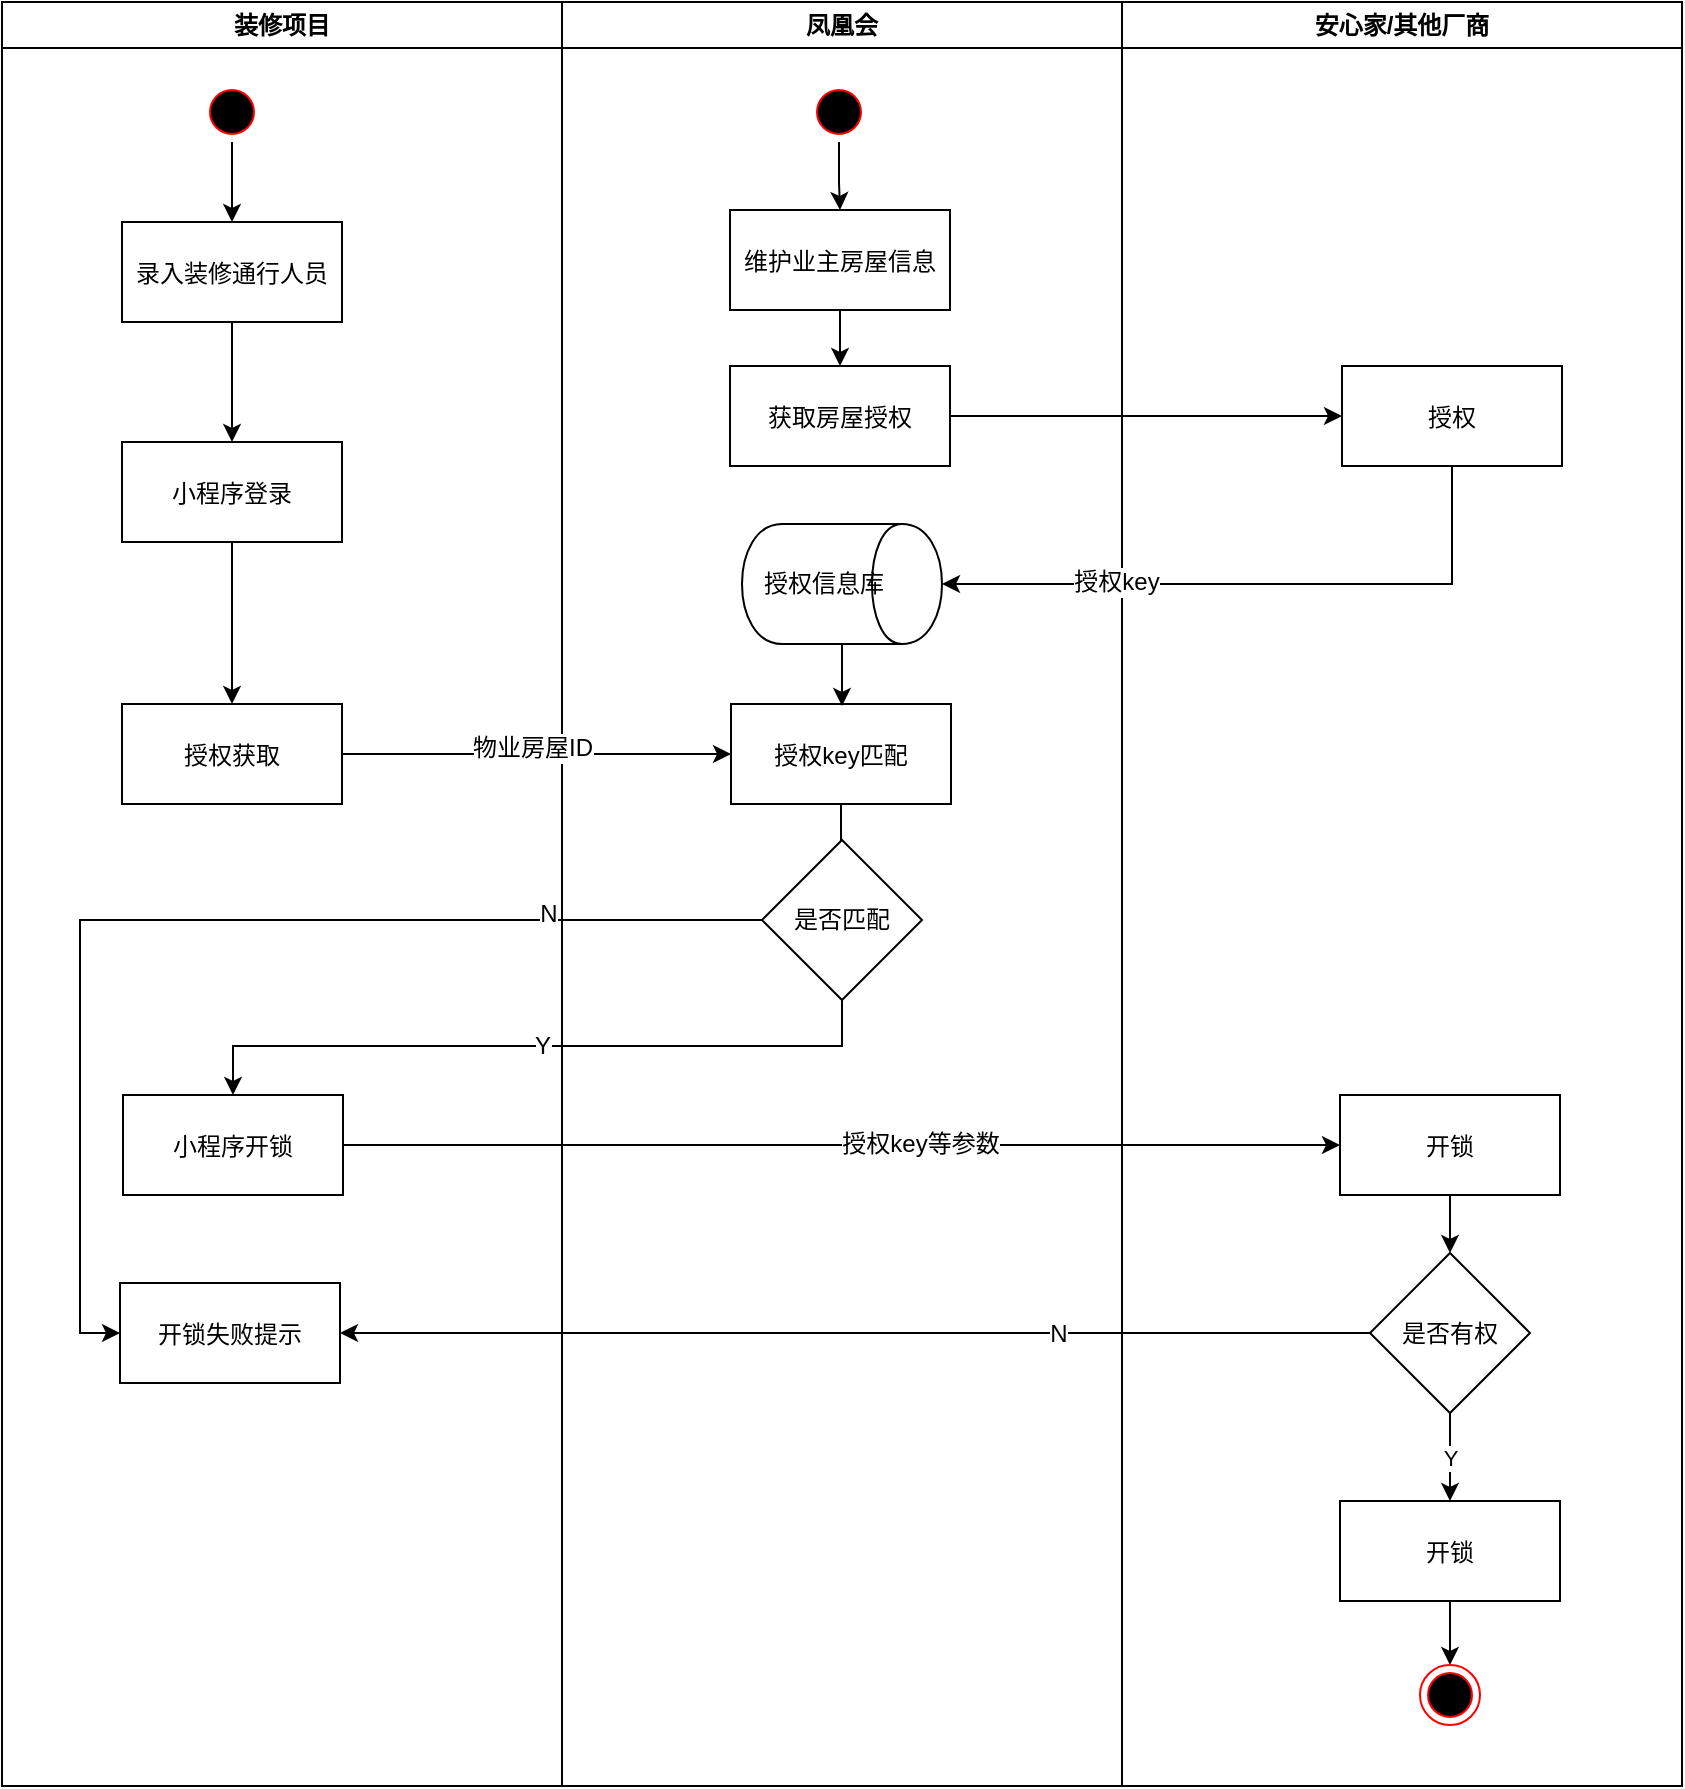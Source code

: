 <mxfile version="11.1.4" type="github"><diagram name="Page-1" id="e7e014a7-5840-1c2e-5031-d8a46d1fe8dd"><mxGraphModel dx="946" dy="469" grid="1" gridSize="10" guides="1" tooltips="1" connect="1" arrows="1" fold="1" page="1" pageScale="1" pageWidth="1169" pageHeight="826" background="#ffffff" math="0" shadow="0"><root><mxCell id="0"/><mxCell id="1" parent="0"/><mxCell id="2" value="装修项目" style="swimlane;whiteSpace=wrap" parent="1" vertex="1"><mxGeometry x="165" y="128" width="280" height="892" as="geometry"/></mxCell><mxCell id="hcrY5B-i7vDbl7fk8T4--48" value="" style="edgeStyle=orthogonalEdgeStyle;rounded=0;orthogonalLoop=1;jettySize=auto;html=1;" edge="1" parent="2" source="5" target="7"><mxGeometry relative="1" as="geometry"/></mxCell><mxCell id="5" value="" style="ellipse;shape=startState;fillColor=#000000;strokeColor=#ff0000;" parent="2" vertex="1"><mxGeometry x="100" y="40" width="30" height="30" as="geometry"/></mxCell><mxCell id="hcrY5B-i7vDbl7fk8T4--49" value="" style="edgeStyle=orthogonalEdgeStyle;rounded=0;orthogonalLoop=1;jettySize=auto;html=1;" edge="1" parent="2" source="7" target="8"><mxGeometry relative="1" as="geometry"/></mxCell><mxCell id="7" value="录入装修通行人员" style="" parent="2" vertex="1"><mxGeometry x="60" y="110" width="110" height="50" as="geometry"/></mxCell><mxCell id="hcrY5B-i7vDbl7fk8T4--50" value="" style="edgeStyle=orthogonalEdgeStyle;rounded=0;orthogonalLoop=1;jettySize=auto;html=1;" edge="1" parent="2" source="8" target="10"><mxGeometry relative="1" as="geometry"/></mxCell><mxCell id="8" value="小程序登录" style="" parent="2" vertex="1"><mxGeometry x="60" y="220" width="110" height="50" as="geometry"/></mxCell><mxCell id="10" value="授权获取" style="" parent="2" vertex="1"><mxGeometry x="60" y="351" width="110" height="50" as="geometry"/></mxCell><mxCell id="hcrY5B-i7vDbl7fk8T4--89" value="小程序开锁" style="" vertex="1" parent="2"><mxGeometry x="60.5" y="546.5" width="110" height="50" as="geometry"/></mxCell><mxCell id="hcrY5B-i7vDbl7fk8T4--86" value="开锁失败提示" style="" vertex="1" parent="2"><mxGeometry x="59" y="640.5" width="110" height="50" as="geometry"/></mxCell><mxCell id="3" value="凤凰会" style="swimlane;whiteSpace=wrap" parent="1" vertex="1"><mxGeometry x="445" y="128" width="280" height="892" as="geometry"/></mxCell><mxCell id="hcrY5B-i7vDbl7fk8T4--47" value="" style="edgeStyle=orthogonalEdgeStyle;rounded=0;orthogonalLoop=1;jettySize=auto;html=1;" edge="1" parent="3" source="13" target="15"><mxGeometry relative="1" as="geometry"/></mxCell><mxCell id="13" value="" style="ellipse;shape=startState;fillColor=#000000;strokeColor=#ff0000;" parent="3" vertex="1"><mxGeometry x="123.5" y="40" width="30" height="30" as="geometry"/></mxCell><mxCell id="hcrY5B-i7vDbl7fk8T4--46" value="" style="edgeStyle=orthogonalEdgeStyle;rounded=0;orthogonalLoop=1;jettySize=auto;html=1;" edge="1" parent="3" source="15" target="16"><mxGeometry relative="1" as="geometry"/></mxCell><mxCell id="15" value="维护业主房屋信息" style="" parent="3" vertex="1"><mxGeometry x="84" y="104" width="110" height="50" as="geometry"/></mxCell><mxCell id="16" value="获取房屋授权" style="" parent="3" vertex="1"><mxGeometry x="84" y="182" width="110" height="50" as="geometry"/></mxCell><mxCell id="hcrY5B-i7vDbl7fk8T4--102" value="" style="edgeStyle=orthogonalEdgeStyle;rounded=0;orthogonalLoop=1;jettySize=auto;html=1;" edge="1" parent="3" source="hcrY5B-i7vDbl7fk8T4--51" target="hcrY5B-i7vDbl7fk8T4--97"><mxGeometry relative="1" as="geometry"/></mxCell><mxCell id="hcrY5B-i7vDbl7fk8T4--51" value="授权key匹配" style="" vertex="1" parent="3"><mxGeometry x="84.5" y="351" width="110" height="50" as="geometry"/></mxCell><mxCell id="hcrY5B-i7vDbl7fk8T4--82" value="" style="edgeStyle=orthogonalEdgeStyle;rounded=0;orthogonalLoop=1;jettySize=auto;html=1;" edge="1" parent="3" source="hcrY5B-i7vDbl7fk8T4--78"><mxGeometry relative="1" as="geometry"><mxPoint x="140" y="352" as="targetPoint"/></mxGeometry></mxCell><mxCell id="hcrY5B-i7vDbl7fk8T4--78" value="授权信息库" style="shape=cylinder;whiteSpace=wrap;html=1;boundedLbl=1;backgroundOutline=1;direction=south;" vertex="1" parent="3"><mxGeometry x="90" y="261" width="100" height="60" as="geometry"/></mxCell><mxCell id="hcrY5B-i7vDbl7fk8T4--97" value="是否匹配" style="rhombus;whiteSpace=wrap;html=1;" vertex="1" parent="3"><mxGeometry x="100" y="419" width="80" height="80" as="geometry"/></mxCell><mxCell id="4" value="安心家/其他厂商" style="swimlane;whiteSpace=wrap" parent="1" vertex="1"><mxGeometry x="725" y="128" width="280" height="892" as="geometry"/></mxCell><mxCell id="hcrY5B-i7vDbl7fk8T4--56" value="是否有权" style="rhombus;whiteSpace=wrap;html=1;" vertex="1" parent="4"><mxGeometry x="124" y="625.5" width="80" height="80" as="geometry"/></mxCell><mxCell id="hcrY5B-i7vDbl7fk8T4--64" value="" style="edgeStyle=orthogonalEdgeStyle;rounded=0;orthogonalLoop=1;jettySize=auto;html=1;" edge="1" parent="4" source="33" target="38"><mxGeometry relative="1" as="geometry"/></mxCell><mxCell id="33" value="开锁" style="" parent="4" vertex="1"><mxGeometry x="109" y="749.5" width="110" height="50" as="geometry"/></mxCell><mxCell id="38" value="" style="ellipse;shape=endState;fillColor=#000000;strokeColor=#ff0000" parent="4" vertex="1"><mxGeometry x="149" y="831.5" width="30" height="30" as="geometry"/></mxCell><mxCell id="hcrY5B-i7vDbl7fk8T4--61" value="" style="edgeStyle=orthogonalEdgeStyle;rounded=0;orthogonalLoop=1;jettySize=auto;html=1;" edge="1" parent="4" source="hcrY5B-i7vDbl7fk8T4--59" target="hcrY5B-i7vDbl7fk8T4--56"><mxGeometry relative="1" as="geometry"/></mxCell><mxCell id="hcrY5B-i7vDbl7fk8T4--59" value="开锁" style="" vertex="1" parent="4"><mxGeometry x="109" y="546.5" width="110" height="50" as="geometry"/></mxCell><mxCell id="hcrY5B-i7vDbl7fk8T4--74" value="Y" style="endArrow=classic;html=1;exitX=0.5;exitY=1;exitDx=0;exitDy=0;entryX=0.5;entryY=0;entryDx=0;entryDy=0;" edge="1" parent="4" source="hcrY5B-i7vDbl7fk8T4--56" target="33"><mxGeometry width="50" height="50" relative="1" as="geometry"><mxPoint x="-36" y="805.5" as="sourcePoint"/><mxPoint x="124" y="725.5" as="targetPoint"/></mxGeometry></mxCell><mxCell id="hcrY5B-i7vDbl7fk8T4--76" value="授权" style="" vertex="1" parent="4"><mxGeometry x="110" y="182" width="110" height="50" as="geometry"/></mxCell><mxCell id="hcrY5B-i7vDbl7fk8T4--55" value="" style="edgeStyle=orthogonalEdgeStyle;rounded=0;orthogonalLoop=1;jettySize=auto;html=1;entryX=0;entryY=0.5;entryDx=0;entryDy=0;" edge="1" parent="1" source="10" target="hcrY5B-i7vDbl7fk8T4--51"><mxGeometry relative="1" as="geometry"><mxPoint x="414.5" y="504" as="targetPoint"/></mxGeometry></mxCell><mxCell id="hcrY5B-i7vDbl7fk8T4--85" value="物业房屋ID" style="text;html=1;resizable=0;points=[];align=center;verticalAlign=middle;labelBackgroundColor=#ffffff;" vertex="1" connectable="0" parent="hcrY5B-i7vDbl7fk8T4--55"><mxGeometry x="-0.026" y="3" relative="1" as="geometry"><mxPoint as="offset"/></mxGeometry></mxCell><mxCell id="hcrY5B-i7vDbl7fk8T4--77" value="" style="edgeStyle=orthogonalEdgeStyle;rounded=0;orthogonalLoop=1;jettySize=auto;html=1;" edge="1" parent="1" source="16" target="hcrY5B-i7vDbl7fk8T4--76"><mxGeometry relative="1" as="geometry"/></mxCell><mxCell id="hcrY5B-i7vDbl7fk8T4--80" value="" style="edgeStyle=orthogonalEdgeStyle;rounded=0;orthogonalLoop=1;jettySize=auto;html=1;entryX=0.5;entryY=0;entryDx=0;entryDy=0;exitX=0.5;exitY=1;exitDx=0;exitDy=0;" edge="1" parent="1" source="hcrY5B-i7vDbl7fk8T4--76" target="hcrY5B-i7vDbl7fk8T4--78"><mxGeometry relative="1" as="geometry"><mxPoint x="865" y="440" as="targetPoint"/><Array as="points"><mxPoint x="890" y="419"/></Array></mxGeometry></mxCell><mxCell id="hcrY5B-i7vDbl7fk8T4--84" value="授权key" style="text;html=1;resizable=0;points=[];align=center;verticalAlign=middle;labelBackgroundColor=#ffffff;" vertex="1" connectable="0" parent="hcrY5B-i7vDbl7fk8T4--80"><mxGeometry x="0.446" y="-1" relative="1" as="geometry"><mxPoint as="offset"/></mxGeometry></mxCell><mxCell id="hcrY5B-i7vDbl7fk8T4--87" value="" style="edgeStyle=orthogonalEdgeStyle;rounded=0;orthogonalLoop=1;jettySize=auto;html=1;entryX=1;entryY=0.5;entryDx=0;entryDy=0;exitX=0;exitY=0.5;exitDx=0;exitDy=0;" edge="1" parent="1" source="hcrY5B-i7vDbl7fk8T4--56" target="hcrY5B-i7vDbl7fk8T4--86"><mxGeometry relative="1" as="geometry"><mxPoint x="579" y="819" as="sourcePoint"/><mxPoint x="339" y="857.5" as="targetPoint"/></mxGeometry></mxCell><mxCell id="hcrY5B-i7vDbl7fk8T4--88" value="N" style="text;html=1;resizable=0;points=[];align=center;verticalAlign=middle;labelBackgroundColor=#ffffff;" vertex="1" connectable="0" parent="hcrY5B-i7vDbl7fk8T4--87"><mxGeometry x="-0.394" relative="1" as="geometry"><mxPoint as="offset"/></mxGeometry></mxCell><mxCell id="hcrY5B-i7vDbl7fk8T4--95" value="" style="edgeStyle=orthogonalEdgeStyle;rounded=0;orthogonalLoop=1;jettySize=auto;html=1;entryX=0;entryY=0.5;entryDx=0;entryDy=0;" edge="1" parent="1" source="hcrY5B-i7vDbl7fk8T4--89" target="hcrY5B-i7vDbl7fk8T4--59"><mxGeometry relative="1" as="geometry"><mxPoint x="415.5" y="699.5" as="targetPoint"/></mxGeometry></mxCell><mxCell id="hcrY5B-i7vDbl7fk8T4--96" value="授权key等参数" style="text;html=1;resizable=0;points=[];align=center;verticalAlign=middle;labelBackgroundColor=#ffffff;" vertex="1" connectable="0" parent="hcrY5B-i7vDbl7fk8T4--95"><mxGeometry x="0.158" y="1" relative="1" as="geometry"><mxPoint as="offset"/></mxGeometry></mxCell><mxCell id="hcrY5B-i7vDbl7fk8T4--99" value="" style="edgeStyle=orthogonalEdgeStyle;rounded=0;orthogonalLoop=1;jettySize=auto;html=1;entryX=0;entryY=0.5;entryDx=0;entryDy=0;" edge="1" parent="1" source="hcrY5B-i7vDbl7fk8T4--97" target="hcrY5B-i7vDbl7fk8T4--86"><mxGeometry relative="1" as="geometry"><mxPoint x="220" y="820" as="targetPoint"/></mxGeometry></mxCell><mxCell id="hcrY5B-i7vDbl7fk8T4--103" value="N" style="text;html=1;resizable=0;points=[];align=center;verticalAlign=middle;labelBackgroundColor=#ffffff;" vertex="1" connectable="0" parent="hcrY5B-i7vDbl7fk8T4--99"><mxGeometry x="-0.623" y="-3" relative="1" as="geometry"><mxPoint as="offset"/></mxGeometry></mxCell><mxCell id="hcrY5B-i7vDbl7fk8T4--101" value="" style="edgeStyle=orthogonalEdgeStyle;rounded=0;orthogonalLoop=1;jettySize=auto;html=1;entryX=0.5;entryY=0;entryDx=0;entryDy=0;" edge="1" parent="1" source="hcrY5B-i7vDbl7fk8T4--97" target="hcrY5B-i7vDbl7fk8T4--89"><mxGeometry relative="1" as="geometry"><mxPoint x="585" y="720" as="targetPoint"/><Array as="points"><mxPoint x="585" y="650"/><mxPoint x="281" y="650"/></Array></mxGeometry></mxCell><mxCell id="hcrY5B-i7vDbl7fk8T4--104" value="Y" style="text;html=1;resizable=0;points=[];align=center;verticalAlign=middle;labelBackgroundColor=#ffffff;" vertex="1" connectable="0" parent="hcrY5B-i7vDbl7fk8T4--101"><mxGeometry x="-0.017" relative="1" as="geometry"><mxPoint as="offset"/></mxGeometry></mxCell></root></mxGraphModel></diagram></mxfile>